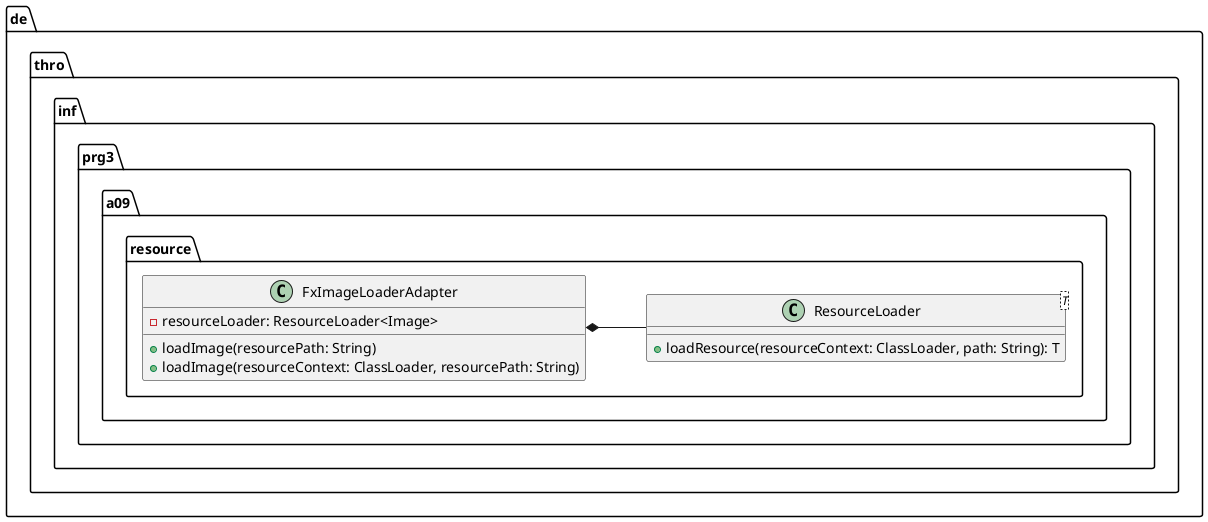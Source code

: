 @startuml

left to right direction

package de.thro.inf.prg3.a09.resource {

	class FxImageLoaderAdapter {
		- resourceLoader: ResourceLoader<Image>
		+ loadImage(resourcePath: String)
		+ loadImage(resourceContext: ClassLoader, resourcePath: String)
	}

	class ResourceLoader<T> {
		+ loadResource(resourceContext: ClassLoader, path: String): T
	}

	FxImageLoaderAdapter *-- ResourceLoader
}
@enduml

